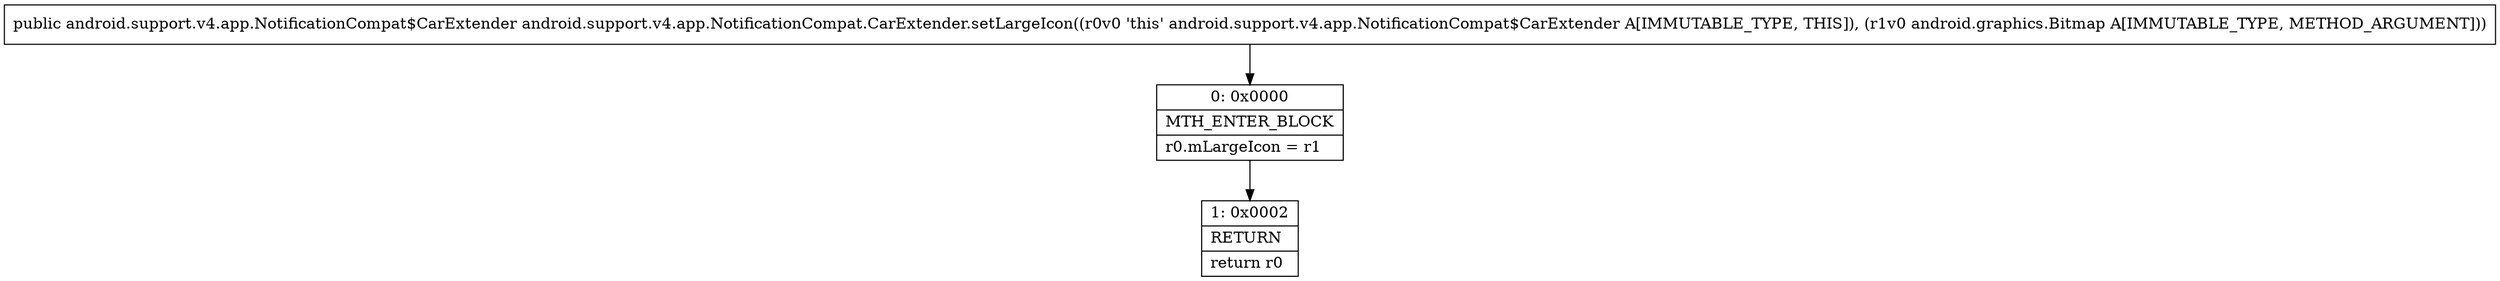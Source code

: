 digraph "CFG forandroid.support.v4.app.NotificationCompat.CarExtender.setLargeIcon(Landroid\/graphics\/Bitmap;)Landroid\/support\/v4\/app\/NotificationCompat$CarExtender;" {
Node_0 [shape=record,label="{0\:\ 0x0000|MTH_ENTER_BLOCK\l|r0.mLargeIcon = r1\l}"];
Node_1 [shape=record,label="{1\:\ 0x0002|RETURN\l|return r0\l}"];
MethodNode[shape=record,label="{public android.support.v4.app.NotificationCompat$CarExtender android.support.v4.app.NotificationCompat.CarExtender.setLargeIcon((r0v0 'this' android.support.v4.app.NotificationCompat$CarExtender A[IMMUTABLE_TYPE, THIS]), (r1v0 android.graphics.Bitmap A[IMMUTABLE_TYPE, METHOD_ARGUMENT])) }"];
MethodNode -> Node_0;
Node_0 -> Node_1;
}

